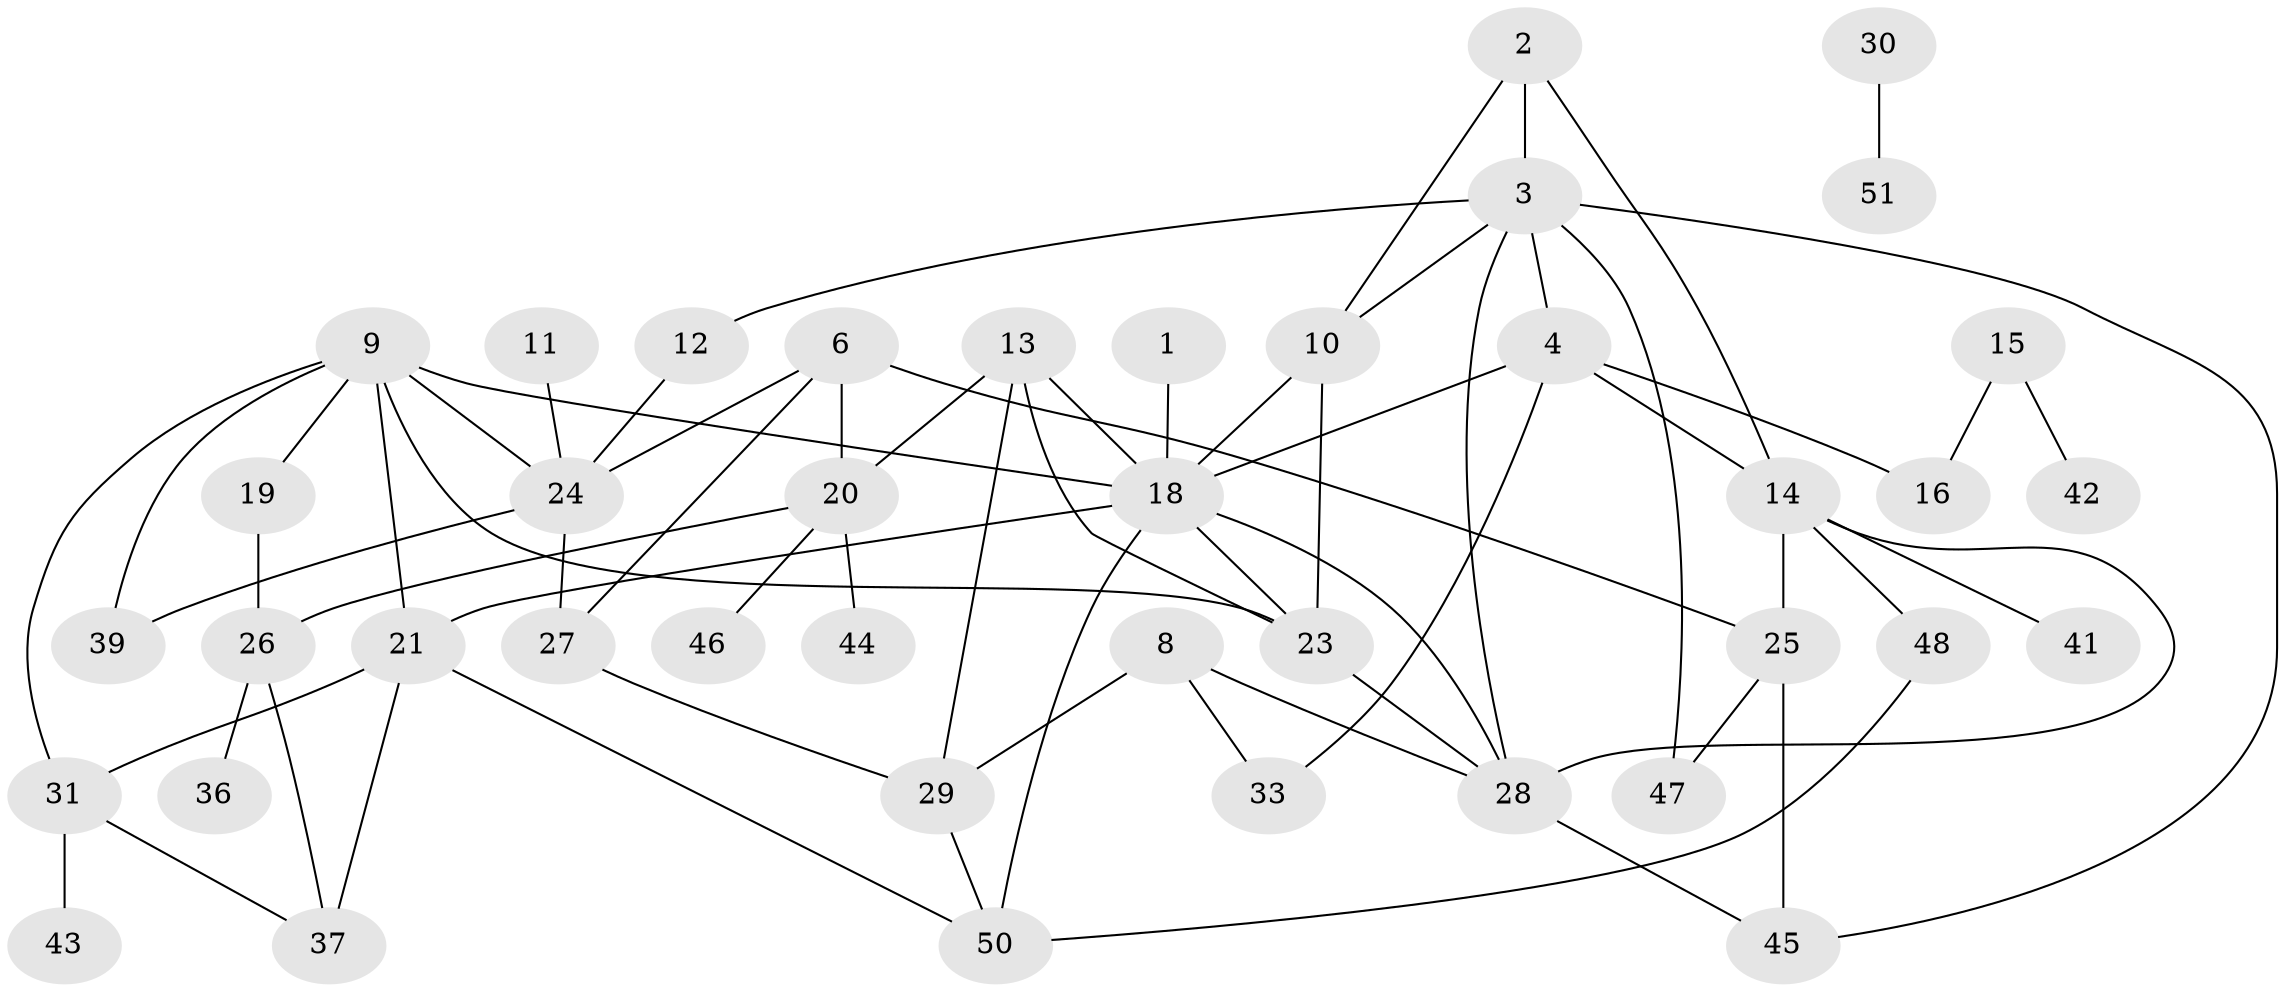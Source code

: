 // original degree distribution, {1: 0.25203252032520324, 2: 0.3008130081300813, 5: 0.06504065040650407, 0: 0.07317073170731707, 4: 0.11382113821138211, 3: 0.16260162601626016, 6: 0.024390243902439025, 7: 0.008130081300813009}
// Generated by graph-tools (version 1.1) at 2025/48/03/04/25 22:48:27]
// undirected, 41 vertices, 67 edges
graph export_dot {
  node [color=gray90,style=filled];
  1;
  2;
  3;
  4;
  6;
  8;
  9;
  10;
  11;
  12;
  13;
  14;
  15;
  16;
  18;
  19;
  20;
  21;
  23;
  24;
  25;
  26;
  27;
  28;
  29;
  30;
  31;
  33;
  36;
  37;
  39;
  41;
  42;
  43;
  44;
  45;
  46;
  47;
  48;
  50;
  51;
  1 -- 18 [weight=1.0];
  2 -- 3 [weight=1.0];
  2 -- 10 [weight=1.0];
  2 -- 14 [weight=1.0];
  3 -- 4 [weight=1.0];
  3 -- 10 [weight=1.0];
  3 -- 12 [weight=1.0];
  3 -- 28 [weight=1.0];
  3 -- 45 [weight=1.0];
  3 -- 47 [weight=1.0];
  4 -- 14 [weight=1.0];
  4 -- 16 [weight=1.0];
  4 -- 18 [weight=1.0];
  4 -- 33 [weight=1.0];
  6 -- 20 [weight=2.0];
  6 -- 24 [weight=1.0];
  6 -- 25 [weight=2.0];
  6 -- 27 [weight=2.0];
  8 -- 28 [weight=1.0];
  8 -- 29 [weight=1.0];
  8 -- 33 [weight=1.0];
  9 -- 18 [weight=1.0];
  9 -- 19 [weight=1.0];
  9 -- 21 [weight=1.0];
  9 -- 23 [weight=1.0];
  9 -- 24 [weight=1.0];
  9 -- 31 [weight=1.0];
  9 -- 39 [weight=1.0];
  10 -- 18 [weight=1.0];
  10 -- 23 [weight=1.0];
  11 -- 24 [weight=1.0];
  12 -- 24 [weight=1.0];
  13 -- 18 [weight=2.0];
  13 -- 20 [weight=1.0];
  13 -- 23 [weight=1.0];
  13 -- 29 [weight=1.0];
  14 -- 25 [weight=2.0];
  14 -- 28 [weight=1.0];
  14 -- 41 [weight=1.0];
  14 -- 48 [weight=2.0];
  15 -- 16 [weight=1.0];
  15 -- 42 [weight=1.0];
  18 -- 21 [weight=1.0];
  18 -- 23 [weight=1.0];
  18 -- 28 [weight=1.0];
  18 -- 50 [weight=1.0];
  19 -- 26 [weight=1.0];
  20 -- 26 [weight=1.0];
  20 -- 44 [weight=1.0];
  20 -- 46 [weight=1.0];
  21 -- 31 [weight=1.0];
  21 -- 37 [weight=1.0];
  21 -- 50 [weight=1.0];
  23 -- 28 [weight=1.0];
  24 -- 27 [weight=1.0];
  24 -- 39 [weight=1.0];
  25 -- 45 [weight=1.0];
  25 -- 47 [weight=1.0];
  26 -- 36 [weight=1.0];
  26 -- 37 [weight=1.0];
  27 -- 29 [weight=1.0];
  28 -- 45 [weight=1.0];
  29 -- 50 [weight=1.0];
  30 -- 51 [weight=1.0];
  31 -- 37 [weight=1.0];
  31 -- 43 [weight=1.0];
  48 -- 50 [weight=1.0];
}
